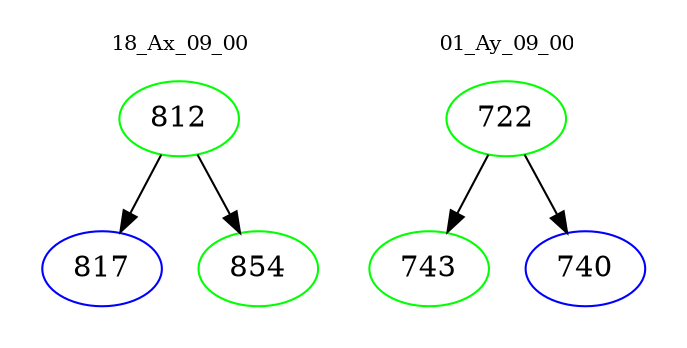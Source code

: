 digraph{
subgraph cluster_0 {
color = white
label = "18_Ax_09_00";
fontsize=10;
T0_812 [label="812", color="green"]
T0_812 -> T0_817 [color="black"]
T0_817 [label="817", color="blue"]
T0_812 -> T0_854 [color="black"]
T0_854 [label="854", color="green"]
}
subgraph cluster_1 {
color = white
label = "01_Ay_09_00";
fontsize=10;
T1_722 [label="722", color="green"]
T1_722 -> T1_743 [color="black"]
T1_743 [label="743", color="green"]
T1_722 -> T1_740 [color="black"]
T1_740 [label="740", color="blue"]
}
}
